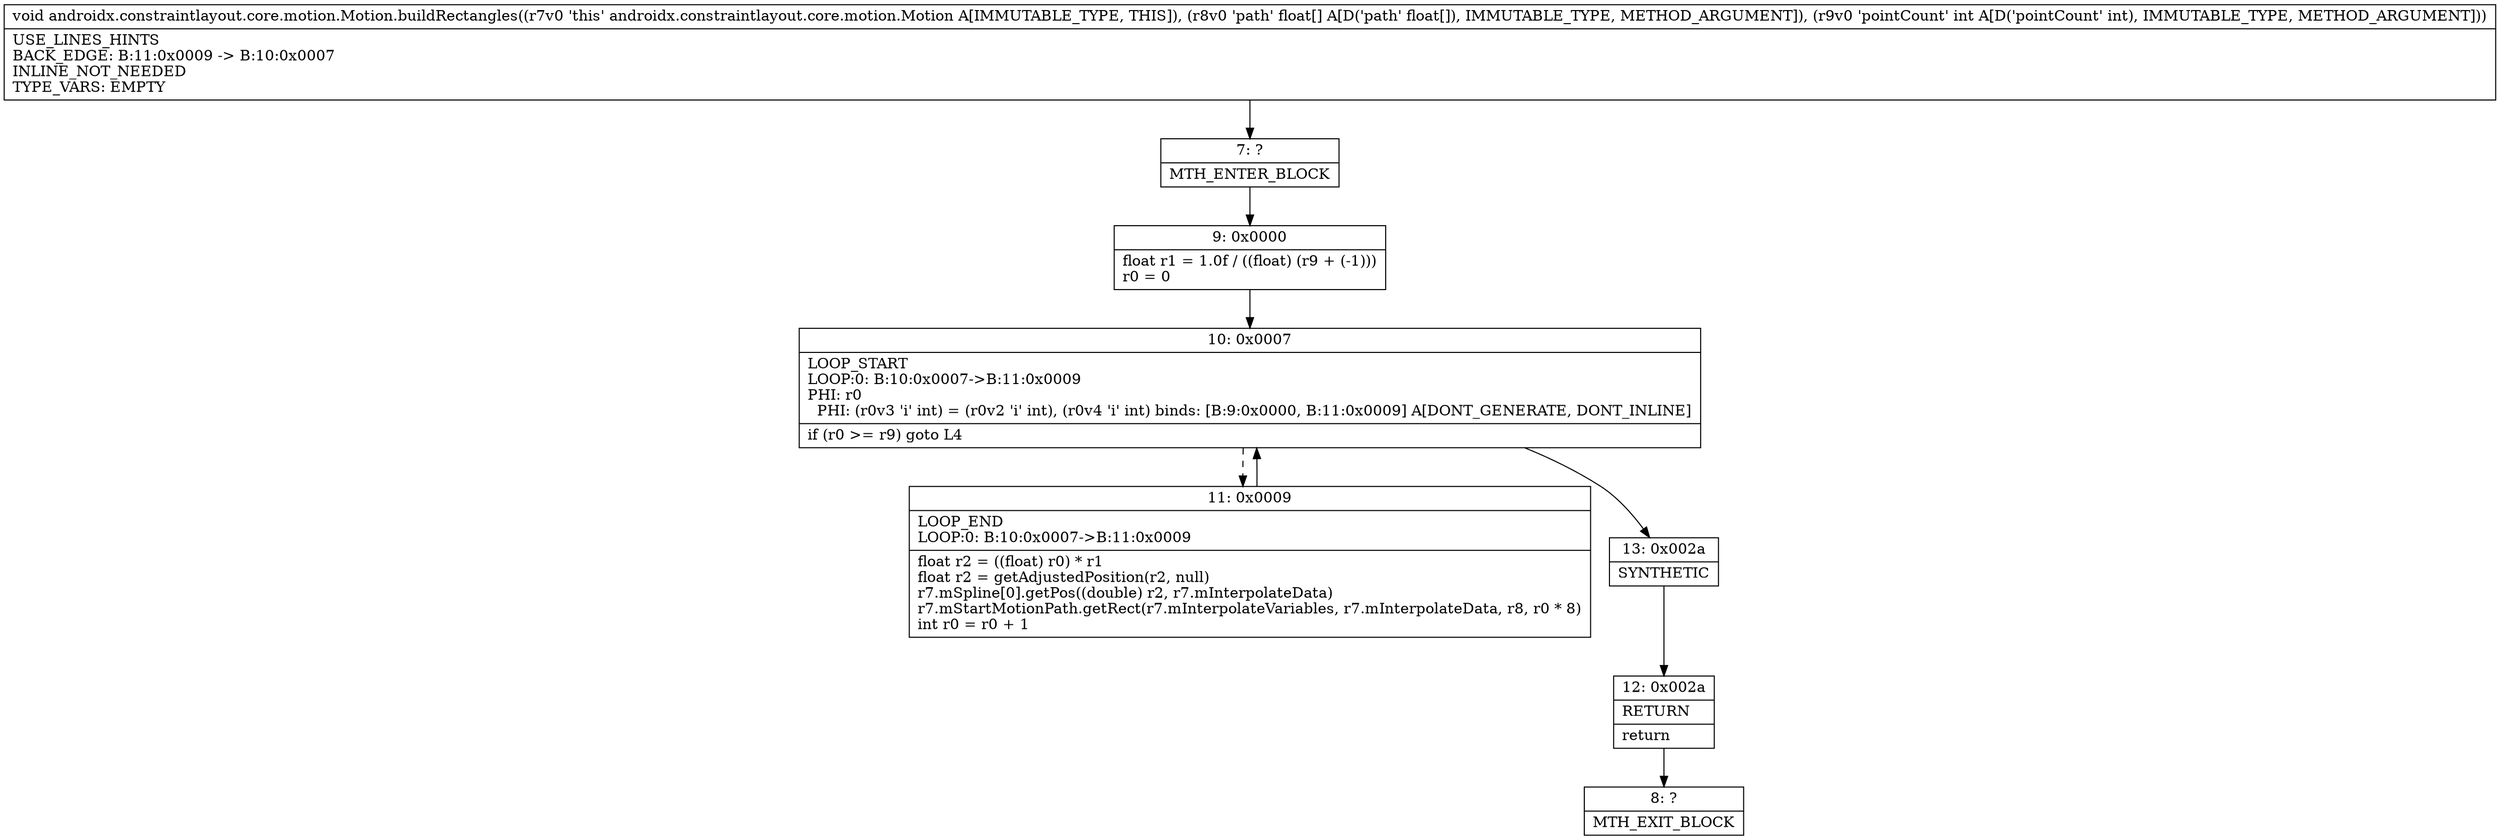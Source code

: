 digraph "CFG forandroidx.constraintlayout.core.motion.Motion.buildRectangles([FI)V" {
Node_7 [shape=record,label="{7\:\ ?|MTH_ENTER_BLOCK\l}"];
Node_9 [shape=record,label="{9\:\ 0x0000|float r1 = 1.0f \/ ((float) (r9 + (\-1)))\lr0 = 0\l}"];
Node_10 [shape=record,label="{10\:\ 0x0007|LOOP_START\lLOOP:0: B:10:0x0007\-\>B:11:0x0009\lPHI: r0 \l  PHI: (r0v3 'i' int) = (r0v2 'i' int), (r0v4 'i' int) binds: [B:9:0x0000, B:11:0x0009] A[DONT_GENERATE, DONT_INLINE]\l|if (r0 \>= r9) goto L4\l}"];
Node_11 [shape=record,label="{11\:\ 0x0009|LOOP_END\lLOOP:0: B:10:0x0007\-\>B:11:0x0009\l|float r2 = ((float) r0) * r1\lfloat r2 = getAdjustedPosition(r2, null)\lr7.mSpline[0].getPos((double) r2, r7.mInterpolateData)\lr7.mStartMotionPath.getRect(r7.mInterpolateVariables, r7.mInterpolateData, r8, r0 * 8)\lint r0 = r0 + 1\l}"];
Node_13 [shape=record,label="{13\:\ 0x002a|SYNTHETIC\l}"];
Node_12 [shape=record,label="{12\:\ 0x002a|RETURN\l|return\l}"];
Node_8 [shape=record,label="{8\:\ ?|MTH_EXIT_BLOCK\l}"];
MethodNode[shape=record,label="{void androidx.constraintlayout.core.motion.Motion.buildRectangles((r7v0 'this' androidx.constraintlayout.core.motion.Motion A[IMMUTABLE_TYPE, THIS]), (r8v0 'path' float[] A[D('path' float[]), IMMUTABLE_TYPE, METHOD_ARGUMENT]), (r9v0 'pointCount' int A[D('pointCount' int), IMMUTABLE_TYPE, METHOD_ARGUMENT]))  | USE_LINES_HINTS\lBACK_EDGE: B:11:0x0009 \-\> B:10:0x0007\lINLINE_NOT_NEEDED\lTYPE_VARS: EMPTY\l}"];
MethodNode -> Node_7;Node_7 -> Node_9;
Node_9 -> Node_10;
Node_10 -> Node_11[style=dashed];
Node_10 -> Node_13;
Node_11 -> Node_10;
Node_13 -> Node_12;
Node_12 -> Node_8;
}

